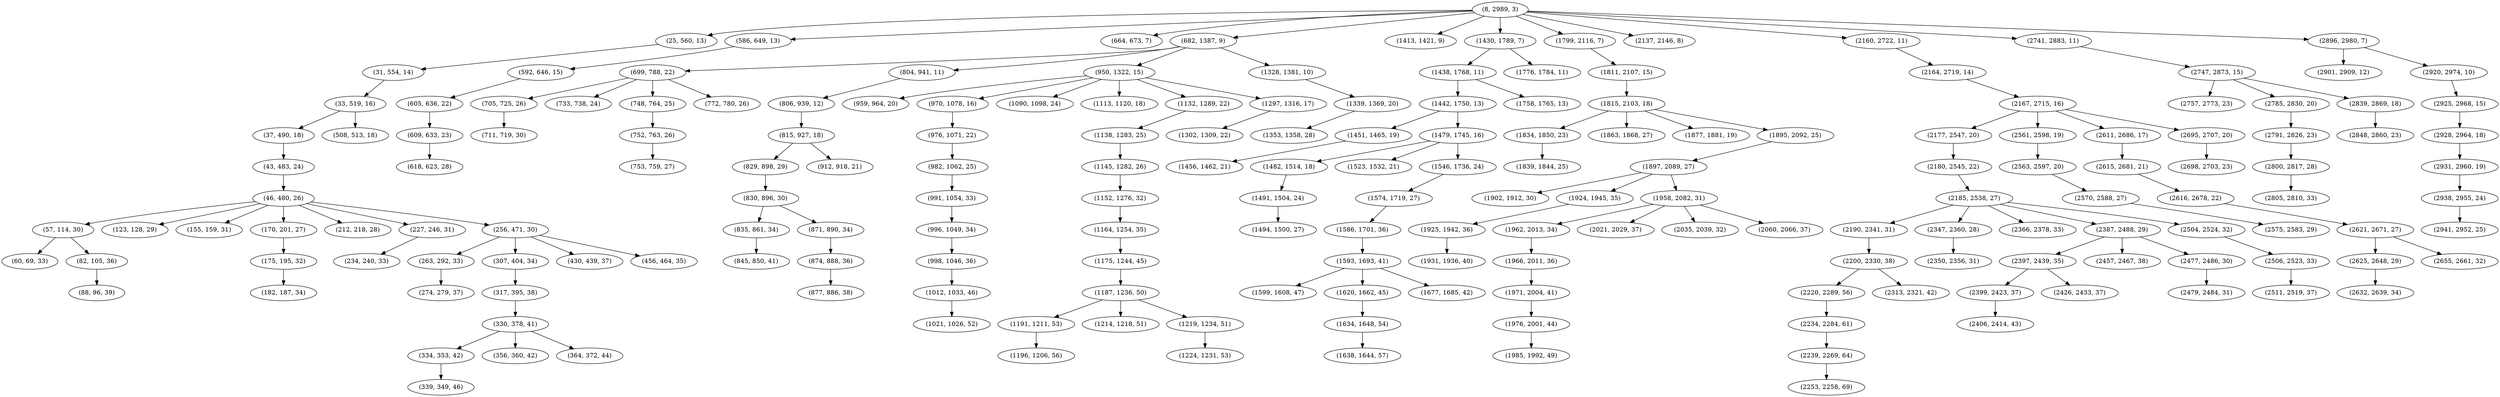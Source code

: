 digraph tree {
    "(8, 2989, 3)";
    "(25, 560, 13)";
    "(31, 554, 14)";
    "(33, 519, 16)";
    "(37, 490, 18)";
    "(43, 483, 24)";
    "(46, 480, 26)";
    "(57, 114, 30)";
    "(60, 69, 33)";
    "(82, 105, 36)";
    "(88, 96, 39)";
    "(123, 128, 29)";
    "(155, 159, 31)";
    "(170, 201, 27)";
    "(175, 195, 32)";
    "(182, 187, 34)";
    "(212, 218, 28)";
    "(227, 246, 31)";
    "(234, 240, 33)";
    "(256, 471, 30)";
    "(263, 292, 33)";
    "(274, 279, 37)";
    "(307, 404, 34)";
    "(317, 395, 38)";
    "(330, 378, 41)";
    "(334, 353, 42)";
    "(339, 349, 46)";
    "(356, 360, 42)";
    "(364, 372, 44)";
    "(430, 439, 37)";
    "(456, 464, 35)";
    "(508, 513, 18)";
    "(586, 649, 13)";
    "(592, 646, 15)";
    "(605, 636, 22)";
    "(609, 633, 23)";
    "(618, 623, 28)";
    "(664, 673, 7)";
    "(682, 1387, 9)";
    "(699, 788, 22)";
    "(705, 725, 26)";
    "(711, 719, 30)";
    "(733, 738, 24)";
    "(748, 764, 25)";
    "(752, 763, 26)";
    "(753, 759, 27)";
    "(772, 780, 26)";
    "(804, 941, 11)";
    "(806, 939, 12)";
    "(815, 927, 18)";
    "(829, 898, 29)";
    "(830, 896, 30)";
    "(835, 861, 34)";
    "(845, 850, 41)";
    "(871, 890, 34)";
    "(874, 888, 36)";
    "(877, 886, 38)";
    "(912, 918, 21)";
    "(950, 1322, 15)";
    "(959, 964, 20)";
    "(970, 1078, 16)";
    "(976, 1071, 22)";
    "(982, 1062, 25)";
    "(991, 1054, 33)";
    "(996, 1049, 34)";
    "(998, 1046, 36)";
    "(1012, 1033, 46)";
    "(1021, 1026, 52)";
    "(1090, 1098, 24)";
    "(1113, 1120, 18)";
    "(1132, 1289, 22)";
    "(1138, 1283, 25)";
    "(1145, 1282, 26)";
    "(1152, 1276, 32)";
    "(1164, 1254, 35)";
    "(1175, 1244, 45)";
    "(1187, 1236, 50)";
    "(1191, 1211, 53)";
    "(1196, 1206, 56)";
    "(1214, 1218, 51)";
    "(1219, 1234, 51)";
    "(1224, 1231, 53)";
    "(1297, 1316, 17)";
    "(1302, 1309, 22)";
    "(1328, 1381, 10)";
    "(1339, 1369, 20)";
    "(1353, 1358, 28)";
    "(1413, 1421, 9)";
    "(1430, 1789, 7)";
    "(1438, 1768, 11)";
    "(1442, 1750, 13)";
    "(1451, 1465, 19)";
    "(1456, 1462, 21)";
    "(1479, 1745, 16)";
    "(1482, 1514, 18)";
    "(1491, 1504, 24)";
    "(1494, 1500, 27)";
    "(1523, 1532, 21)";
    "(1546, 1736, 24)";
    "(1574, 1719, 27)";
    "(1586, 1701, 36)";
    "(1593, 1693, 41)";
    "(1599, 1608, 47)";
    "(1620, 1662, 45)";
    "(1634, 1648, 54)";
    "(1638, 1644, 57)";
    "(1677, 1685, 42)";
    "(1758, 1765, 13)";
    "(1776, 1784, 11)";
    "(1799, 2116, 7)";
    "(1811, 2107, 15)";
    "(1815, 2103, 18)";
    "(1834, 1850, 23)";
    "(1839, 1844, 25)";
    "(1863, 1868, 27)";
    "(1877, 1881, 19)";
    "(1895, 2092, 25)";
    "(1897, 2089, 27)";
    "(1902, 1912, 30)";
    "(1924, 1945, 35)";
    "(1925, 1942, 36)";
    "(1931, 1936, 40)";
    "(1958, 2082, 31)";
    "(1962, 2013, 34)";
    "(1966, 2011, 36)";
    "(1971, 2004, 41)";
    "(1976, 2001, 44)";
    "(1985, 1992, 49)";
    "(2021, 2029, 37)";
    "(2035, 2039, 32)";
    "(2060, 2066, 37)";
    "(2137, 2146, 8)";
    "(2160, 2722, 11)";
    "(2164, 2719, 14)";
    "(2167, 2715, 16)";
    "(2177, 2547, 20)";
    "(2180, 2545, 22)";
    "(2185, 2538, 27)";
    "(2190, 2341, 31)";
    "(2200, 2330, 38)";
    "(2220, 2289, 56)";
    "(2234, 2284, 61)";
    "(2239, 2269, 64)";
    "(2253, 2258, 69)";
    "(2313, 2321, 42)";
    "(2347, 2360, 28)";
    "(2350, 2356, 31)";
    "(2366, 2378, 33)";
    "(2387, 2488, 29)";
    "(2397, 2439, 35)";
    "(2399, 2423, 37)";
    "(2406, 2414, 43)";
    "(2426, 2433, 37)";
    "(2457, 2467, 38)";
    "(2477, 2486, 30)";
    "(2479, 2484, 31)";
    "(2504, 2524, 32)";
    "(2506, 2523, 33)";
    "(2511, 2519, 37)";
    "(2561, 2598, 19)";
    "(2563, 2597, 20)";
    "(2570, 2588, 27)";
    "(2575, 2583, 29)";
    "(2611, 2686, 17)";
    "(2615, 2681, 21)";
    "(2616, 2678, 22)";
    "(2621, 2671, 27)";
    "(2625, 2648, 29)";
    "(2632, 2639, 34)";
    "(2655, 2661, 32)";
    "(2695, 2707, 20)";
    "(2698, 2703, 23)";
    "(2741, 2883, 11)";
    "(2747, 2873, 15)";
    "(2757, 2773, 23)";
    "(2785, 2830, 20)";
    "(2791, 2826, 23)";
    "(2800, 2817, 28)";
    "(2805, 2810, 33)";
    "(2839, 2869, 18)";
    "(2848, 2860, 23)";
    "(2896, 2980, 7)";
    "(2901, 2909, 12)";
    "(2920, 2974, 10)";
    "(2925, 2968, 15)";
    "(2928, 2964, 18)";
    "(2931, 2960, 19)";
    "(2938, 2955, 24)";
    "(2941, 2952, 25)";
    "(8, 2989, 3)" -> "(25, 560, 13)";
    "(8, 2989, 3)" -> "(586, 649, 13)";
    "(8, 2989, 3)" -> "(664, 673, 7)";
    "(8, 2989, 3)" -> "(682, 1387, 9)";
    "(8, 2989, 3)" -> "(1413, 1421, 9)";
    "(8, 2989, 3)" -> "(1430, 1789, 7)";
    "(8, 2989, 3)" -> "(1799, 2116, 7)";
    "(8, 2989, 3)" -> "(2137, 2146, 8)";
    "(8, 2989, 3)" -> "(2160, 2722, 11)";
    "(8, 2989, 3)" -> "(2741, 2883, 11)";
    "(8, 2989, 3)" -> "(2896, 2980, 7)";
    "(25, 560, 13)" -> "(31, 554, 14)";
    "(31, 554, 14)" -> "(33, 519, 16)";
    "(33, 519, 16)" -> "(37, 490, 18)";
    "(33, 519, 16)" -> "(508, 513, 18)";
    "(37, 490, 18)" -> "(43, 483, 24)";
    "(43, 483, 24)" -> "(46, 480, 26)";
    "(46, 480, 26)" -> "(57, 114, 30)";
    "(46, 480, 26)" -> "(123, 128, 29)";
    "(46, 480, 26)" -> "(155, 159, 31)";
    "(46, 480, 26)" -> "(170, 201, 27)";
    "(46, 480, 26)" -> "(212, 218, 28)";
    "(46, 480, 26)" -> "(227, 246, 31)";
    "(46, 480, 26)" -> "(256, 471, 30)";
    "(57, 114, 30)" -> "(60, 69, 33)";
    "(57, 114, 30)" -> "(82, 105, 36)";
    "(82, 105, 36)" -> "(88, 96, 39)";
    "(170, 201, 27)" -> "(175, 195, 32)";
    "(175, 195, 32)" -> "(182, 187, 34)";
    "(227, 246, 31)" -> "(234, 240, 33)";
    "(256, 471, 30)" -> "(263, 292, 33)";
    "(256, 471, 30)" -> "(307, 404, 34)";
    "(256, 471, 30)" -> "(430, 439, 37)";
    "(256, 471, 30)" -> "(456, 464, 35)";
    "(263, 292, 33)" -> "(274, 279, 37)";
    "(307, 404, 34)" -> "(317, 395, 38)";
    "(317, 395, 38)" -> "(330, 378, 41)";
    "(330, 378, 41)" -> "(334, 353, 42)";
    "(330, 378, 41)" -> "(356, 360, 42)";
    "(330, 378, 41)" -> "(364, 372, 44)";
    "(334, 353, 42)" -> "(339, 349, 46)";
    "(586, 649, 13)" -> "(592, 646, 15)";
    "(592, 646, 15)" -> "(605, 636, 22)";
    "(605, 636, 22)" -> "(609, 633, 23)";
    "(609, 633, 23)" -> "(618, 623, 28)";
    "(682, 1387, 9)" -> "(699, 788, 22)";
    "(682, 1387, 9)" -> "(804, 941, 11)";
    "(682, 1387, 9)" -> "(950, 1322, 15)";
    "(682, 1387, 9)" -> "(1328, 1381, 10)";
    "(699, 788, 22)" -> "(705, 725, 26)";
    "(699, 788, 22)" -> "(733, 738, 24)";
    "(699, 788, 22)" -> "(748, 764, 25)";
    "(699, 788, 22)" -> "(772, 780, 26)";
    "(705, 725, 26)" -> "(711, 719, 30)";
    "(748, 764, 25)" -> "(752, 763, 26)";
    "(752, 763, 26)" -> "(753, 759, 27)";
    "(804, 941, 11)" -> "(806, 939, 12)";
    "(806, 939, 12)" -> "(815, 927, 18)";
    "(815, 927, 18)" -> "(829, 898, 29)";
    "(815, 927, 18)" -> "(912, 918, 21)";
    "(829, 898, 29)" -> "(830, 896, 30)";
    "(830, 896, 30)" -> "(835, 861, 34)";
    "(830, 896, 30)" -> "(871, 890, 34)";
    "(835, 861, 34)" -> "(845, 850, 41)";
    "(871, 890, 34)" -> "(874, 888, 36)";
    "(874, 888, 36)" -> "(877, 886, 38)";
    "(950, 1322, 15)" -> "(959, 964, 20)";
    "(950, 1322, 15)" -> "(970, 1078, 16)";
    "(950, 1322, 15)" -> "(1090, 1098, 24)";
    "(950, 1322, 15)" -> "(1113, 1120, 18)";
    "(950, 1322, 15)" -> "(1132, 1289, 22)";
    "(950, 1322, 15)" -> "(1297, 1316, 17)";
    "(970, 1078, 16)" -> "(976, 1071, 22)";
    "(976, 1071, 22)" -> "(982, 1062, 25)";
    "(982, 1062, 25)" -> "(991, 1054, 33)";
    "(991, 1054, 33)" -> "(996, 1049, 34)";
    "(996, 1049, 34)" -> "(998, 1046, 36)";
    "(998, 1046, 36)" -> "(1012, 1033, 46)";
    "(1012, 1033, 46)" -> "(1021, 1026, 52)";
    "(1132, 1289, 22)" -> "(1138, 1283, 25)";
    "(1138, 1283, 25)" -> "(1145, 1282, 26)";
    "(1145, 1282, 26)" -> "(1152, 1276, 32)";
    "(1152, 1276, 32)" -> "(1164, 1254, 35)";
    "(1164, 1254, 35)" -> "(1175, 1244, 45)";
    "(1175, 1244, 45)" -> "(1187, 1236, 50)";
    "(1187, 1236, 50)" -> "(1191, 1211, 53)";
    "(1187, 1236, 50)" -> "(1214, 1218, 51)";
    "(1187, 1236, 50)" -> "(1219, 1234, 51)";
    "(1191, 1211, 53)" -> "(1196, 1206, 56)";
    "(1219, 1234, 51)" -> "(1224, 1231, 53)";
    "(1297, 1316, 17)" -> "(1302, 1309, 22)";
    "(1328, 1381, 10)" -> "(1339, 1369, 20)";
    "(1339, 1369, 20)" -> "(1353, 1358, 28)";
    "(1430, 1789, 7)" -> "(1438, 1768, 11)";
    "(1430, 1789, 7)" -> "(1776, 1784, 11)";
    "(1438, 1768, 11)" -> "(1442, 1750, 13)";
    "(1438, 1768, 11)" -> "(1758, 1765, 13)";
    "(1442, 1750, 13)" -> "(1451, 1465, 19)";
    "(1442, 1750, 13)" -> "(1479, 1745, 16)";
    "(1451, 1465, 19)" -> "(1456, 1462, 21)";
    "(1479, 1745, 16)" -> "(1482, 1514, 18)";
    "(1479, 1745, 16)" -> "(1523, 1532, 21)";
    "(1479, 1745, 16)" -> "(1546, 1736, 24)";
    "(1482, 1514, 18)" -> "(1491, 1504, 24)";
    "(1491, 1504, 24)" -> "(1494, 1500, 27)";
    "(1546, 1736, 24)" -> "(1574, 1719, 27)";
    "(1574, 1719, 27)" -> "(1586, 1701, 36)";
    "(1586, 1701, 36)" -> "(1593, 1693, 41)";
    "(1593, 1693, 41)" -> "(1599, 1608, 47)";
    "(1593, 1693, 41)" -> "(1620, 1662, 45)";
    "(1593, 1693, 41)" -> "(1677, 1685, 42)";
    "(1620, 1662, 45)" -> "(1634, 1648, 54)";
    "(1634, 1648, 54)" -> "(1638, 1644, 57)";
    "(1799, 2116, 7)" -> "(1811, 2107, 15)";
    "(1811, 2107, 15)" -> "(1815, 2103, 18)";
    "(1815, 2103, 18)" -> "(1834, 1850, 23)";
    "(1815, 2103, 18)" -> "(1863, 1868, 27)";
    "(1815, 2103, 18)" -> "(1877, 1881, 19)";
    "(1815, 2103, 18)" -> "(1895, 2092, 25)";
    "(1834, 1850, 23)" -> "(1839, 1844, 25)";
    "(1895, 2092, 25)" -> "(1897, 2089, 27)";
    "(1897, 2089, 27)" -> "(1902, 1912, 30)";
    "(1897, 2089, 27)" -> "(1924, 1945, 35)";
    "(1897, 2089, 27)" -> "(1958, 2082, 31)";
    "(1924, 1945, 35)" -> "(1925, 1942, 36)";
    "(1925, 1942, 36)" -> "(1931, 1936, 40)";
    "(1958, 2082, 31)" -> "(1962, 2013, 34)";
    "(1958, 2082, 31)" -> "(2021, 2029, 37)";
    "(1958, 2082, 31)" -> "(2035, 2039, 32)";
    "(1958, 2082, 31)" -> "(2060, 2066, 37)";
    "(1962, 2013, 34)" -> "(1966, 2011, 36)";
    "(1966, 2011, 36)" -> "(1971, 2004, 41)";
    "(1971, 2004, 41)" -> "(1976, 2001, 44)";
    "(1976, 2001, 44)" -> "(1985, 1992, 49)";
    "(2160, 2722, 11)" -> "(2164, 2719, 14)";
    "(2164, 2719, 14)" -> "(2167, 2715, 16)";
    "(2167, 2715, 16)" -> "(2177, 2547, 20)";
    "(2167, 2715, 16)" -> "(2561, 2598, 19)";
    "(2167, 2715, 16)" -> "(2611, 2686, 17)";
    "(2167, 2715, 16)" -> "(2695, 2707, 20)";
    "(2177, 2547, 20)" -> "(2180, 2545, 22)";
    "(2180, 2545, 22)" -> "(2185, 2538, 27)";
    "(2185, 2538, 27)" -> "(2190, 2341, 31)";
    "(2185, 2538, 27)" -> "(2347, 2360, 28)";
    "(2185, 2538, 27)" -> "(2366, 2378, 33)";
    "(2185, 2538, 27)" -> "(2387, 2488, 29)";
    "(2185, 2538, 27)" -> "(2504, 2524, 32)";
    "(2190, 2341, 31)" -> "(2200, 2330, 38)";
    "(2200, 2330, 38)" -> "(2220, 2289, 56)";
    "(2200, 2330, 38)" -> "(2313, 2321, 42)";
    "(2220, 2289, 56)" -> "(2234, 2284, 61)";
    "(2234, 2284, 61)" -> "(2239, 2269, 64)";
    "(2239, 2269, 64)" -> "(2253, 2258, 69)";
    "(2347, 2360, 28)" -> "(2350, 2356, 31)";
    "(2387, 2488, 29)" -> "(2397, 2439, 35)";
    "(2387, 2488, 29)" -> "(2457, 2467, 38)";
    "(2387, 2488, 29)" -> "(2477, 2486, 30)";
    "(2397, 2439, 35)" -> "(2399, 2423, 37)";
    "(2397, 2439, 35)" -> "(2426, 2433, 37)";
    "(2399, 2423, 37)" -> "(2406, 2414, 43)";
    "(2477, 2486, 30)" -> "(2479, 2484, 31)";
    "(2504, 2524, 32)" -> "(2506, 2523, 33)";
    "(2506, 2523, 33)" -> "(2511, 2519, 37)";
    "(2561, 2598, 19)" -> "(2563, 2597, 20)";
    "(2563, 2597, 20)" -> "(2570, 2588, 27)";
    "(2570, 2588, 27)" -> "(2575, 2583, 29)";
    "(2611, 2686, 17)" -> "(2615, 2681, 21)";
    "(2615, 2681, 21)" -> "(2616, 2678, 22)";
    "(2616, 2678, 22)" -> "(2621, 2671, 27)";
    "(2621, 2671, 27)" -> "(2625, 2648, 29)";
    "(2621, 2671, 27)" -> "(2655, 2661, 32)";
    "(2625, 2648, 29)" -> "(2632, 2639, 34)";
    "(2695, 2707, 20)" -> "(2698, 2703, 23)";
    "(2741, 2883, 11)" -> "(2747, 2873, 15)";
    "(2747, 2873, 15)" -> "(2757, 2773, 23)";
    "(2747, 2873, 15)" -> "(2785, 2830, 20)";
    "(2747, 2873, 15)" -> "(2839, 2869, 18)";
    "(2785, 2830, 20)" -> "(2791, 2826, 23)";
    "(2791, 2826, 23)" -> "(2800, 2817, 28)";
    "(2800, 2817, 28)" -> "(2805, 2810, 33)";
    "(2839, 2869, 18)" -> "(2848, 2860, 23)";
    "(2896, 2980, 7)" -> "(2901, 2909, 12)";
    "(2896, 2980, 7)" -> "(2920, 2974, 10)";
    "(2920, 2974, 10)" -> "(2925, 2968, 15)";
    "(2925, 2968, 15)" -> "(2928, 2964, 18)";
    "(2928, 2964, 18)" -> "(2931, 2960, 19)";
    "(2931, 2960, 19)" -> "(2938, 2955, 24)";
    "(2938, 2955, 24)" -> "(2941, 2952, 25)";
}
